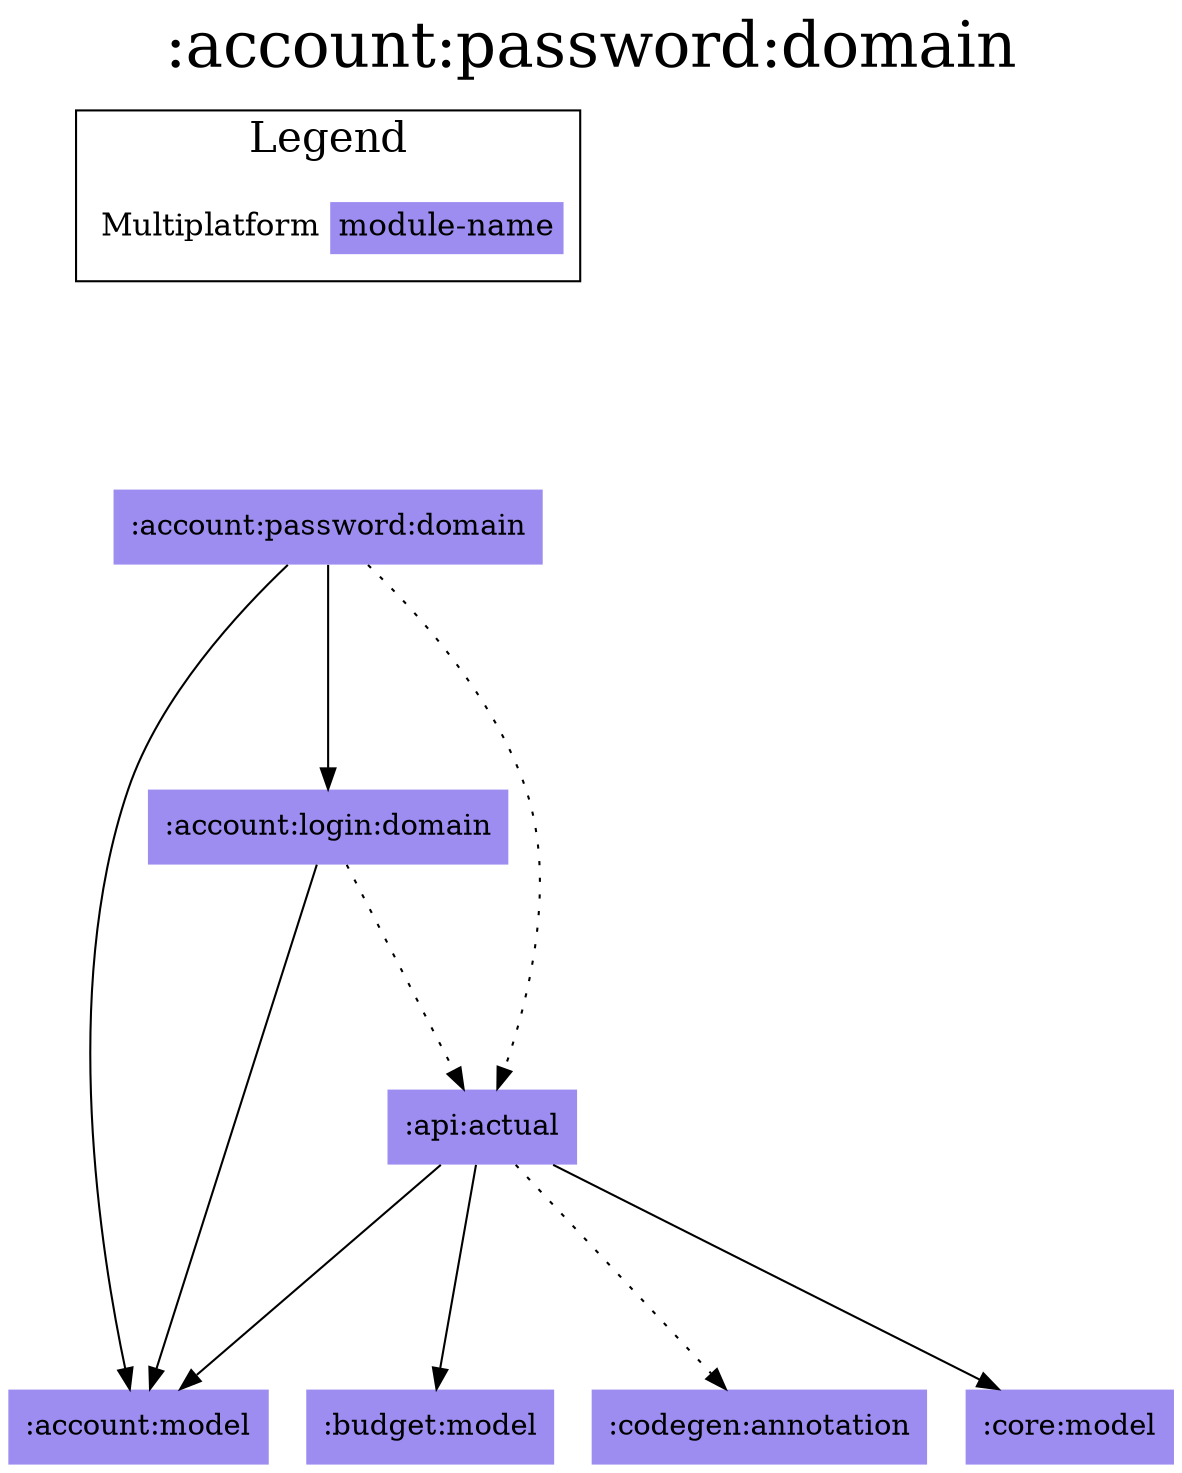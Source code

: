 digraph {
edge ["dir"="forward"]
graph ["dpi"="100","label"=":account:password:domain","labelloc"="t","fontsize"="30","ranksep"="1.5","rankdir"="TB"]
node ["style"="filled"]
":account:login:domain" ["fillcolor"="#9D8DF1","shape"="none"]
":account:model" ["fillcolor"="#9D8DF1","shape"="none"]
":account:password:domain" ["fillcolor"="#9D8DF1","shape"="none"]
":api:actual" ["fillcolor"="#9D8DF1","shape"="none"]
":budget:model" ["fillcolor"="#9D8DF1","shape"="none"]
":codegen:annotation" ["fillcolor"="#9D8DF1","shape"="none"]
":core:model" ["fillcolor"="#9D8DF1","shape"="none"]
{
edge ["dir"="none"]
graph ["rank"="same"]
}
":account:login:domain" -> ":account:model"
":account:login:domain" -> ":api:actual" ["style"="dotted"]
":account:password:domain" -> ":account:login:domain"
":account:password:domain" -> ":account:model"
":account:password:domain" -> ":api:actual" ["style"="dotted"]
":api:actual" -> ":account:model"
":api:actual" -> ":budget:model"
":api:actual" -> ":codegen:annotation" ["style"="dotted"]
":api:actual" -> ":core:model"
subgraph "cluster_legend" {
edge ["dir"="none"]
graph ["label"="Legend","fontsize"="20"]
"Legend" ["style"="filled","fillcolor"="#FFFFFF","shape"="none","margin"="0","fontsize"="15","label"=<
<TABLE BORDER="0" CELLBORDER="0" CELLSPACING="0" CELLPADDING="4">
<TR><TD>Multiplatform</TD><TD BGCOLOR="#9D8DF1">module-name</TD></TR>
</TABLE>
>]
} -> ":account:password:domain" ["style"="invis"]
}
